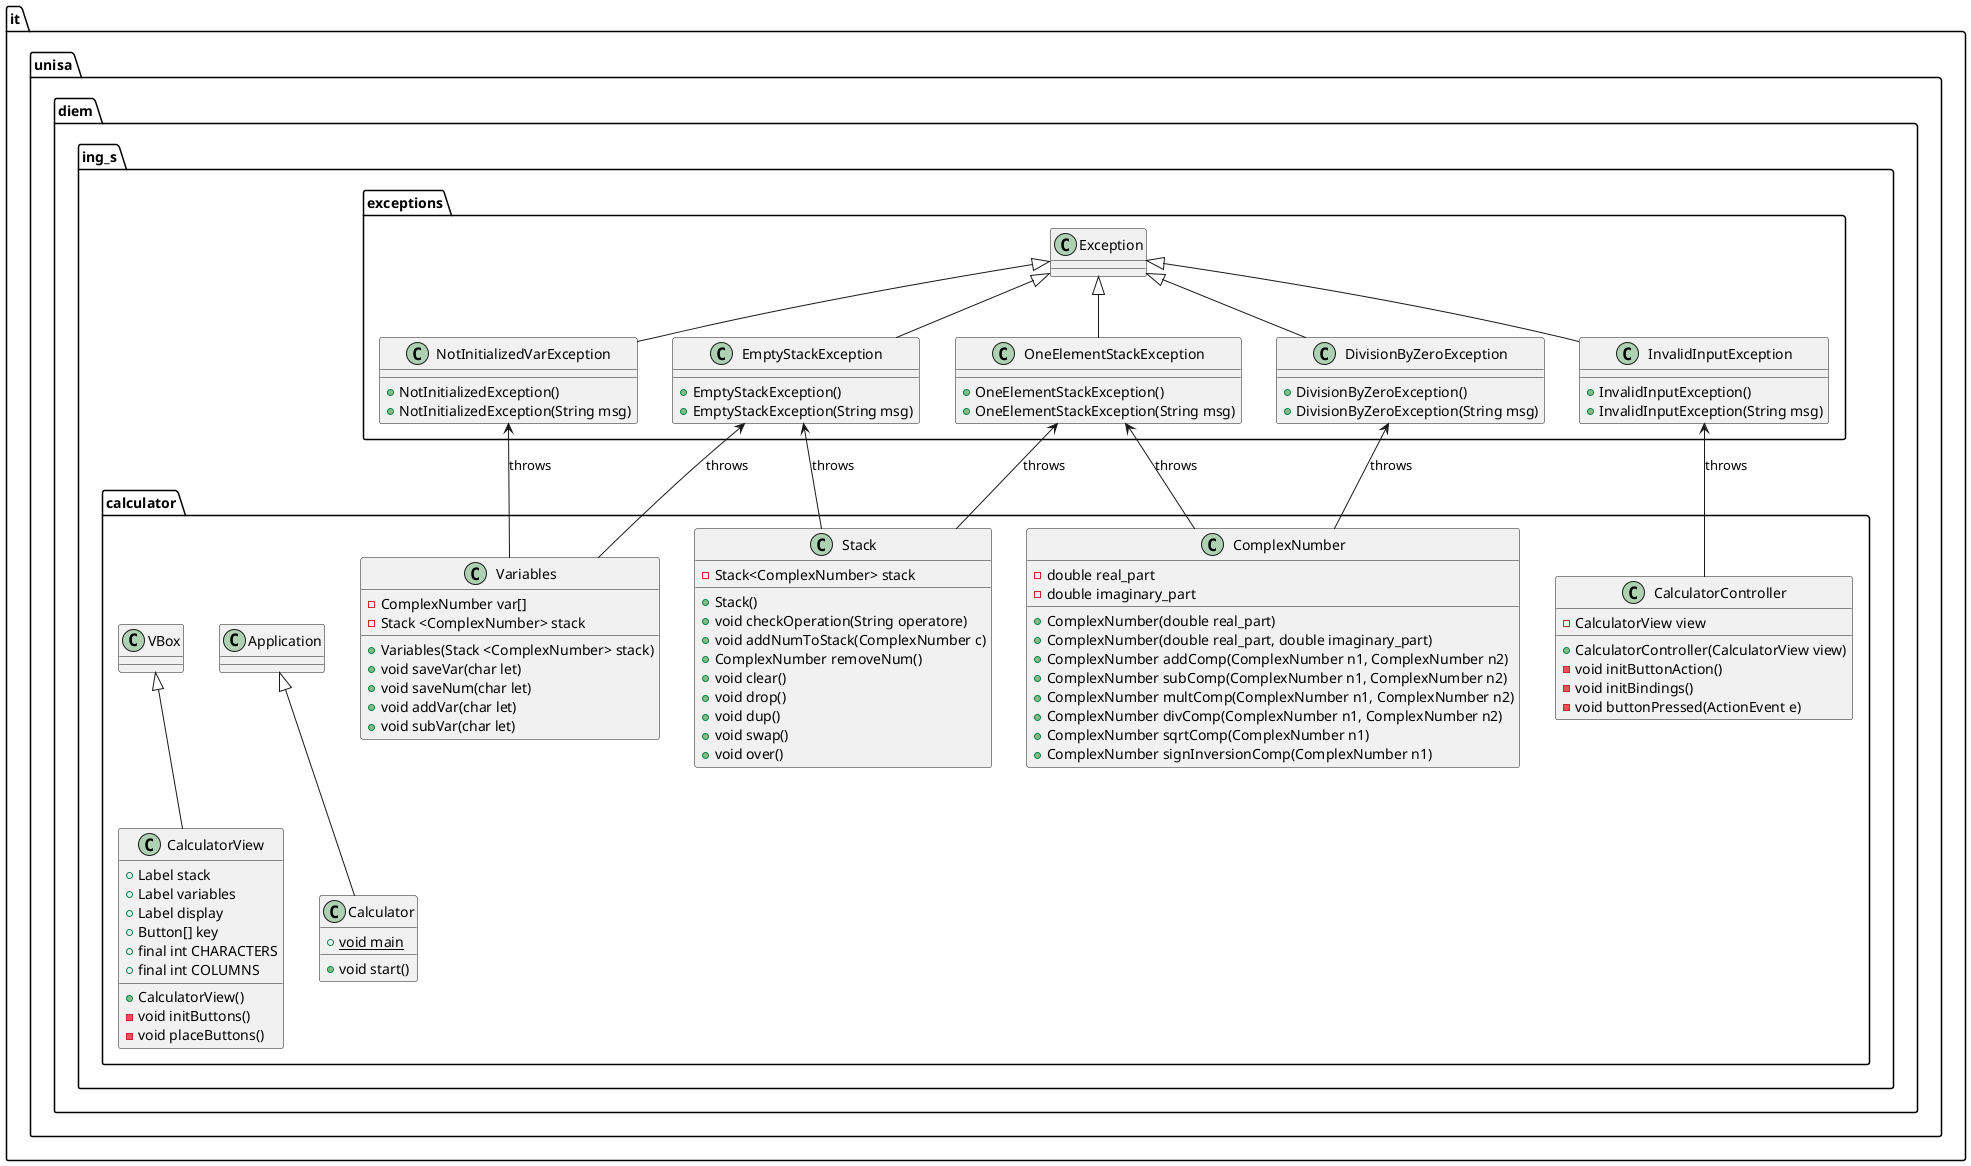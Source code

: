 @startuml

top to bottom direction

package it.unisa.diem.ing_s.calculator{
    
    class Calculator{
        + void start()
        + void {static} main
    }

    class Stack{
        - Stack<ComplexNumber> stack
        + Stack()
        + void checkOperation(String operatore)
        + void addNumToStack(ComplexNumber c)
        + ComplexNumber removeNum()
        + void clear()
        + void drop()
        + void dup()
        + void swap()
        + void over()
    }

    class Variables{
        - ComplexNumber var[]
        - Stack <ComplexNumber> stack
        + Variables(Stack <ComplexNumber> stack)
        + void saveVar(char let)
        + void saveNum(char let)
        + void addVar(char let)
        + void subVar(char let)
    }

    class ComplexNumber{
        - double real_part
        - double imaginary_part
        + ComplexNumber(double real_part)
        + ComplexNumber(double real_part, double imaginary_part)
        + ComplexNumber addComp(ComplexNumber n1, ComplexNumber n2)
        + ComplexNumber subComp(ComplexNumber n1, ComplexNumber n2)
        + ComplexNumber multComp(ComplexNumber n1, ComplexNumber n2)
        + ComplexNumber divComp(ComplexNumber n1, ComplexNumber n2)
        + ComplexNumber sqrtComp(ComplexNumber n1)
        + ComplexNumber signInversionComp(ComplexNumber n1)
    }

    class CalculatorController{
        - CalculatorView view
        + CalculatorController(CalculatorView view)
        - void initButtonAction()
        - void initBindings()
        - void buttonPressed(ActionEvent e)
    }
    
    class CalculatorView{
        + Label stack
        + Label variables
        + Label display
        + Button[] key
        + final int CHARACTERS
        + final int COLUMNS
        + CalculatorView()
        - void initButtons()
        - void placeButtons()
    }

    class Application{
    }

    class VBox{
    }
}

package it.unisa.diem.ing_s.exceptions{

    class NotInitializedVarException{
        + NotInitializedException()
        + NotInitializedException(String msg)
    }

    class EmptyStackException{
        + EmptyStackException()
        + EmptyStackException(String msg)
    }

    class OneElementStackException{
        + OneElementStackException()
        + OneElementStackException(String msg)
    }

    class InvalidInputException{
        + InvalidInputException()
        + InvalidInputException(String msg)
    }

    class DivisionByZeroException{
        + DivisionByZeroException()
        + DivisionByZeroException(String msg)
    }

    class Exception{
    }

    NotInitializedVarException <-- Variables : throws
    EmptyStackException <-- Variables : throws
    EmptyStackException <-- Stack : throws
    OneElementStackException <-- Stack : throws
    OneElementStackException <-- ComplexNumber : throws
    DivisionByZeroException <-- ComplexNumber : throws
    InvalidInputException <-- CalculatorController : throws
    
    Application <|-- Calculator
    VBox <|-- CalculatorView
    Exception <|-- NotInitializedVarException
    Exception <|-- EmptyStackException
    Exception <|-- OneElementStackException
    Exception <|-- InvalidInputException
    Exception <|-- DivisionByZeroException
}

@enduml

